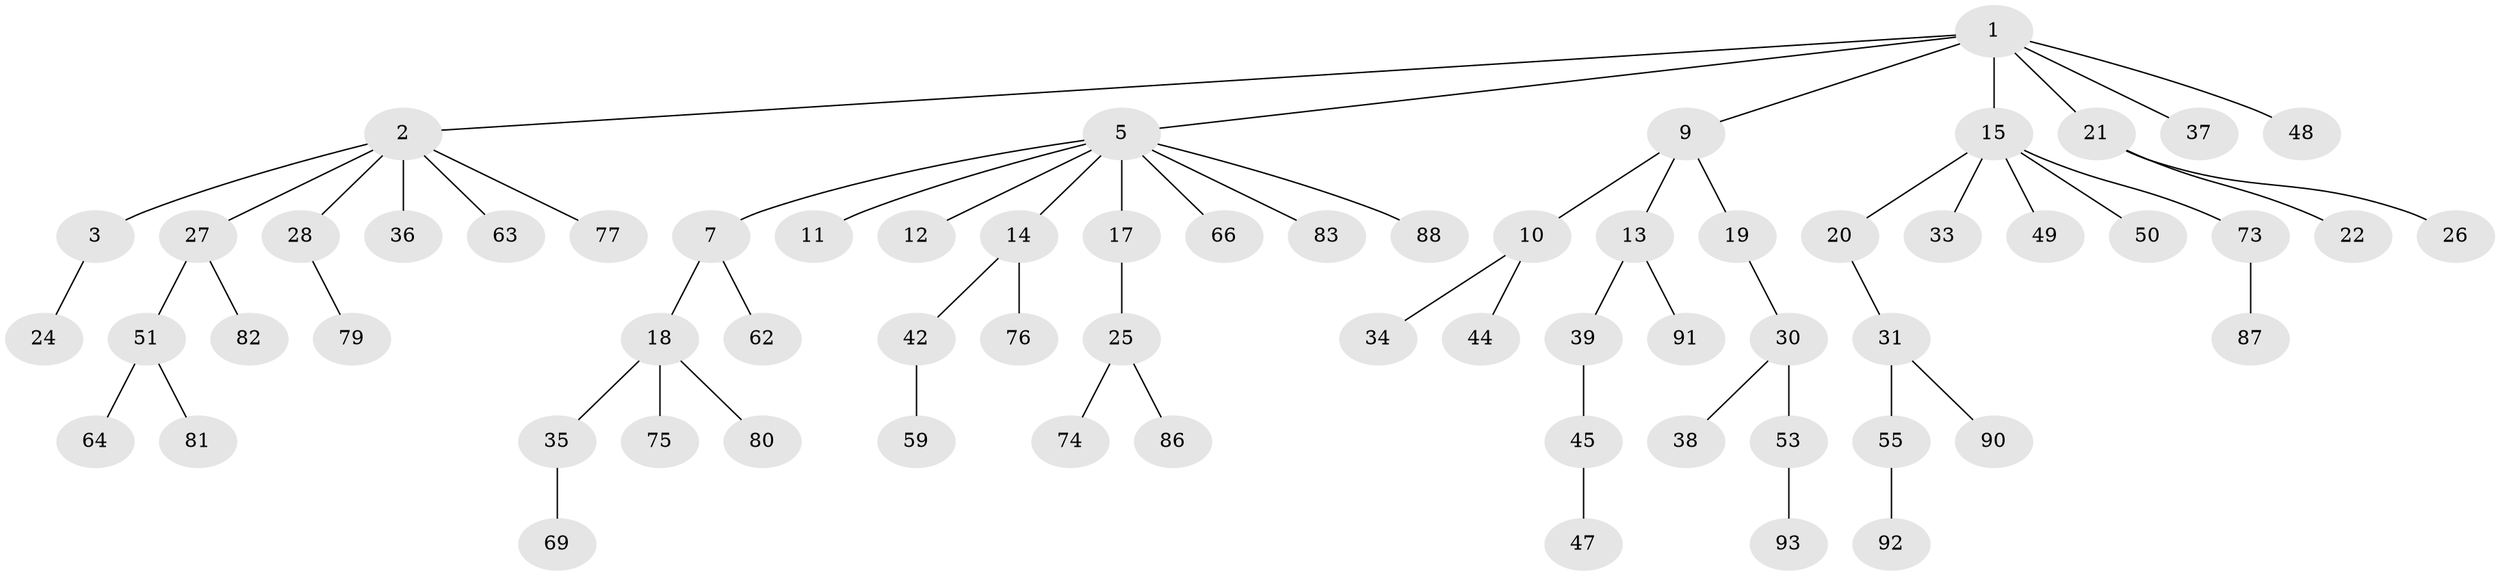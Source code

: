 // Generated by graph-tools (version 1.1) at 2025/52/02/27/25 19:52:10]
// undirected, 65 vertices, 64 edges
graph export_dot {
graph [start="1"]
  node [color=gray90,style=filled];
  1 [super="+8"];
  2 [super="+4"];
  3 [super="+16"];
  5 [super="+6"];
  7 [super="+29"];
  9;
  10 [super="+94"];
  11;
  12;
  13 [super="+54"];
  14 [super="+72"];
  15 [super="+23"];
  17;
  18 [super="+61"];
  19 [super="+85"];
  20 [super="+41"];
  21 [super="+67"];
  22;
  24 [super="+58"];
  25 [super="+56"];
  26 [super="+43"];
  27 [super="+40"];
  28 [super="+60"];
  30 [super="+32"];
  31;
  33;
  34;
  35;
  36;
  37;
  38;
  39 [super="+46"];
  42 [super="+70"];
  44 [super="+95"];
  45 [super="+57"];
  47;
  48;
  49;
  50 [super="+84"];
  51 [super="+52"];
  53;
  55 [super="+68"];
  59;
  62;
  63;
  64 [super="+65"];
  66;
  69 [super="+71"];
  73 [super="+78"];
  74;
  75 [super="+89"];
  76;
  77;
  79;
  80;
  81;
  82;
  83;
  86;
  87;
  88;
  90;
  91;
  92;
  93;
  1 -- 2;
  1 -- 5;
  1 -- 9;
  1 -- 48;
  1 -- 37;
  1 -- 21;
  1 -- 15;
  2 -- 3;
  2 -- 28;
  2 -- 36;
  2 -- 27;
  2 -- 77;
  2 -- 63;
  3 -- 24;
  5 -- 11;
  5 -- 17;
  5 -- 88;
  5 -- 66;
  5 -- 83;
  5 -- 7;
  5 -- 12;
  5 -- 14;
  7 -- 18;
  7 -- 62;
  9 -- 10;
  9 -- 13;
  9 -- 19;
  10 -- 34;
  10 -- 44;
  13 -- 39;
  13 -- 91;
  14 -- 42;
  14 -- 76;
  15 -- 20;
  15 -- 33;
  15 -- 49;
  15 -- 73;
  15 -- 50;
  17 -- 25;
  18 -- 35;
  18 -- 75;
  18 -- 80;
  19 -- 30;
  20 -- 31;
  21 -- 22;
  21 -- 26;
  25 -- 74;
  25 -- 86;
  27 -- 82;
  27 -- 51;
  28 -- 79;
  30 -- 38;
  30 -- 53;
  31 -- 55;
  31 -- 90;
  35 -- 69;
  39 -- 45;
  42 -- 59;
  45 -- 47;
  51 -- 64;
  51 -- 81;
  53 -- 93;
  55 -- 92;
  73 -- 87;
}
